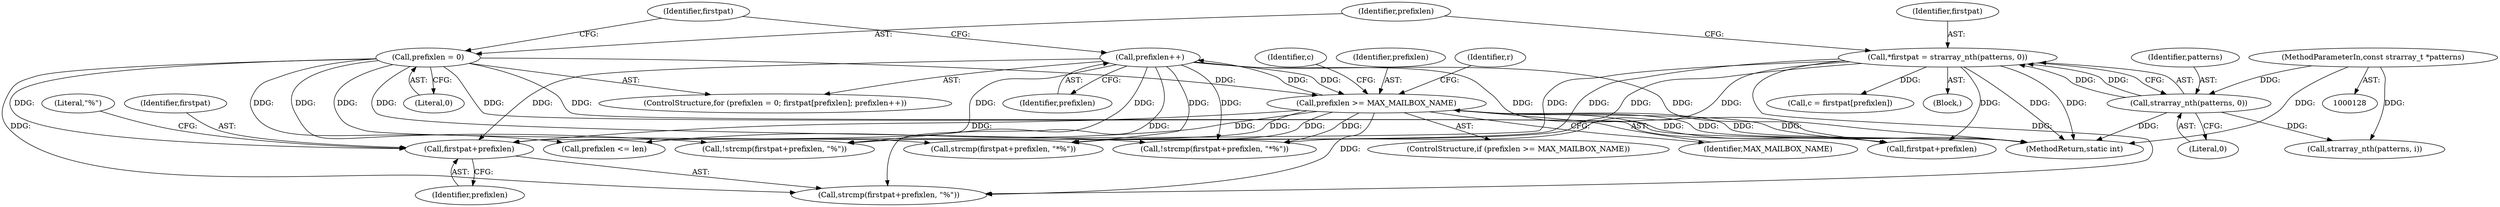 digraph "0_cyrus-imapd_6bd33275368edfa71ae117de895488584678ac79@pointer" {
"1000418" [label="(Call,firstpat+prefixlen)"];
"1000323" [label="(Call,*firstpat = strarray_nth(patterns, 0))"];
"1000325" [label="(Call,strarray_nth(patterns, 0))"];
"1000130" [label="(MethodParameterIn,const strarray_t *patterns)"];
"1000335" [label="(Call,prefixlen++)"];
"1000339" [label="(Call,prefixlen >= MAX_MAILBOX_NAME)"];
"1000329" [label="(Call,prefixlen = 0)"];
"1000335" [label="(Call,prefixlen++)"];
"1000348" [label="(Call,c = firstpat[prefixlen])"];
"1000417" [label="(Call,strcmp(firstpat+prefixlen, \"%\"))"];
"1000772" [label="(MethodReturn,static int)"];
"1000328" [label="(ControlStructure,for (prefixlen = 0; firstpat[prefixlen]; prefixlen++))"];
"1000626" [label="(Call,prefixlen <= len)"];
"1000430" [label="(Call,firstpat+prefixlen)"];
"1000336" [label="(Identifier,prefixlen)"];
"1000323" [label="(Call,*firstpat = strarray_nth(patterns, 0))"];
"1000339" [label="(Call,prefixlen >= MAX_MAILBOX_NAME)"];
"1000419" [label="(Identifier,firstpat)"];
"1000330" [label="(Identifier,prefixlen)"];
"1000421" [label="(Literal,\"%\")"];
"1000428" [label="(Call,!strcmp(firstpat+prefixlen, \"*%\"))"];
"1000333" [label="(Identifier,firstpat)"];
"1000340" [label="(Identifier,prefixlen)"];
"1000344" [label="(Identifier,r)"];
"1000420" [label="(Identifier,prefixlen)"];
"1000324" [label="(Identifier,firstpat)"];
"1000325" [label="(Call,strarray_nth(patterns, 0))"];
"1000130" [label="(MethodParameterIn,const strarray_t *patterns)"];
"1000368" [label="(Call,strarray_nth(patterns, i))"];
"1000341" [label="(Identifier,MAX_MAILBOX_NAME)"];
"1000416" [label="(Call,!strcmp(firstpat+prefixlen, \"%\"))"];
"1000338" [label="(ControlStructure,if (prefixlen >= MAX_MAILBOX_NAME))"];
"1000329" [label="(Call,prefixlen = 0)"];
"1000429" [label="(Call,strcmp(firstpat+prefixlen, \"*%\"))"];
"1000349" [label="(Identifier,c)"];
"1000331" [label="(Literal,0)"];
"1000418" [label="(Call,firstpat+prefixlen)"];
"1000327" [label="(Literal,0)"];
"1000131" [label="(Block,)"];
"1000326" [label="(Identifier,patterns)"];
"1000418" -> "1000417"  [label="AST: "];
"1000418" -> "1000420"  [label="CFG: "];
"1000419" -> "1000418"  [label="AST: "];
"1000420" -> "1000418"  [label="AST: "];
"1000421" -> "1000418"  [label="CFG: "];
"1000323" -> "1000418"  [label="DDG: "];
"1000335" -> "1000418"  [label="DDG: "];
"1000329" -> "1000418"  [label="DDG: "];
"1000339" -> "1000418"  [label="DDG: "];
"1000323" -> "1000131"  [label="AST: "];
"1000323" -> "1000325"  [label="CFG: "];
"1000324" -> "1000323"  [label="AST: "];
"1000325" -> "1000323"  [label="AST: "];
"1000330" -> "1000323"  [label="CFG: "];
"1000323" -> "1000772"  [label="DDG: "];
"1000323" -> "1000772"  [label="DDG: "];
"1000325" -> "1000323"  [label="DDG: "];
"1000325" -> "1000323"  [label="DDG: "];
"1000323" -> "1000348"  [label="DDG: "];
"1000323" -> "1000416"  [label="DDG: "];
"1000323" -> "1000417"  [label="DDG: "];
"1000323" -> "1000428"  [label="DDG: "];
"1000323" -> "1000429"  [label="DDG: "];
"1000323" -> "1000430"  [label="DDG: "];
"1000325" -> "1000327"  [label="CFG: "];
"1000326" -> "1000325"  [label="AST: "];
"1000327" -> "1000325"  [label="AST: "];
"1000325" -> "1000772"  [label="DDG: "];
"1000130" -> "1000325"  [label="DDG: "];
"1000325" -> "1000368"  [label="DDG: "];
"1000130" -> "1000128"  [label="AST: "];
"1000130" -> "1000772"  [label="DDG: "];
"1000130" -> "1000368"  [label="DDG: "];
"1000335" -> "1000328"  [label="AST: "];
"1000335" -> "1000336"  [label="CFG: "];
"1000336" -> "1000335"  [label="AST: "];
"1000333" -> "1000335"  [label="CFG: "];
"1000335" -> "1000772"  [label="DDG: "];
"1000339" -> "1000335"  [label="DDG: "];
"1000335" -> "1000339"  [label="DDG: "];
"1000335" -> "1000416"  [label="DDG: "];
"1000335" -> "1000417"  [label="DDG: "];
"1000335" -> "1000428"  [label="DDG: "];
"1000335" -> "1000429"  [label="DDG: "];
"1000335" -> "1000430"  [label="DDG: "];
"1000335" -> "1000626"  [label="DDG: "];
"1000339" -> "1000338"  [label="AST: "];
"1000339" -> "1000341"  [label="CFG: "];
"1000340" -> "1000339"  [label="AST: "];
"1000341" -> "1000339"  [label="AST: "];
"1000344" -> "1000339"  [label="CFG: "];
"1000349" -> "1000339"  [label="CFG: "];
"1000339" -> "1000772"  [label="DDG: "];
"1000339" -> "1000772"  [label="DDG: "];
"1000339" -> "1000772"  [label="DDG: "];
"1000329" -> "1000339"  [label="DDG: "];
"1000339" -> "1000416"  [label="DDG: "];
"1000339" -> "1000417"  [label="DDG: "];
"1000339" -> "1000428"  [label="DDG: "];
"1000339" -> "1000429"  [label="DDG: "];
"1000339" -> "1000430"  [label="DDG: "];
"1000339" -> "1000626"  [label="DDG: "];
"1000329" -> "1000328"  [label="AST: "];
"1000329" -> "1000331"  [label="CFG: "];
"1000330" -> "1000329"  [label="AST: "];
"1000331" -> "1000329"  [label="AST: "];
"1000333" -> "1000329"  [label="CFG: "];
"1000329" -> "1000772"  [label="DDG: "];
"1000329" -> "1000416"  [label="DDG: "];
"1000329" -> "1000417"  [label="DDG: "];
"1000329" -> "1000428"  [label="DDG: "];
"1000329" -> "1000429"  [label="DDG: "];
"1000329" -> "1000430"  [label="DDG: "];
"1000329" -> "1000626"  [label="DDG: "];
}
